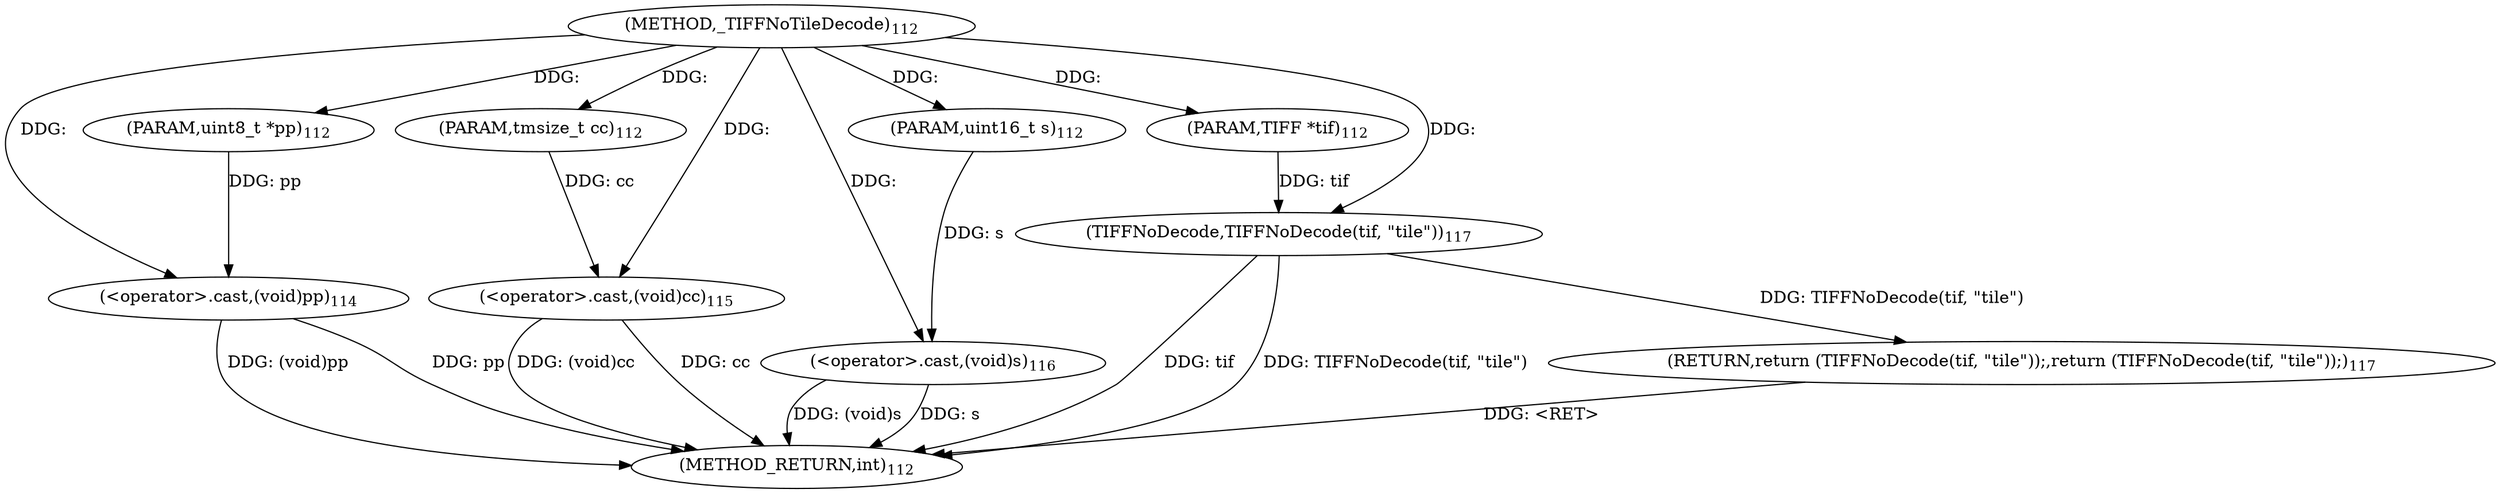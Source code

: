 digraph "_TIFFNoTileDecode" {  
"1871" [label = <(METHOD,_TIFFNoTileDecode)<SUB>112</SUB>> ]
"1890" [label = <(METHOD_RETURN,int)<SUB>112</SUB>> ]
"1872" [label = <(PARAM,TIFF *tif)<SUB>112</SUB>> ]
"1873" [label = <(PARAM,uint8_t *pp)<SUB>112</SUB>> ]
"1874" [label = <(PARAM,tmsize_t cc)<SUB>112</SUB>> ]
"1875" [label = <(PARAM,uint16_t s)<SUB>112</SUB>> ]
"1877" [label = <(&lt;operator&gt;.cast,(void)pp)<SUB>114</SUB>> ]
"1880" [label = <(&lt;operator&gt;.cast,(void)cc)<SUB>115</SUB>> ]
"1883" [label = <(&lt;operator&gt;.cast,(void)s)<SUB>116</SUB>> ]
"1886" [label = <(RETURN,return (TIFFNoDecode(tif, &quot;tile&quot;));,return (TIFFNoDecode(tif, &quot;tile&quot;));)<SUB>117</SUB>> ]
"1887" [label = <(TIFFNoDecode,TIFFNoDecode(tif, &quot;tile&quot;))<SUB>117</SUB>> ]
  "1886" -> "1890"  [ label = "DDG: &lt;RET&gt;"] 
  "1877" -> "1890"  [ label = "DDG: pp"] 
  "1877" -> "1890"  [ label = "DDG: (void)pp"] 
  "1880" -> "1890"  [ label = "DDG: cc"] 
  "1880" -> "1890"  [ label = "DDG: (void)cc"] 
  "1883" -> "1890"  [ label = "DDG: s"] 
  "1883" -> "1890"  [ label = "DDG: (void)s"] 
  "1887" -> "1890"  [ label = "DDG: tif"] 
  "1887" -> "1890"  [ label = "DDG: TIFFNoDecode(tif, &quot;tile&quot;)"] 
  "1871" -> "1872"  [ label = "DDG: "] 
  "1871" -> "1873"  [ label = "DDG: "] 
  "1871" -> "1874"  [ label = "DDG: "] 
  "1871" -> "1875"  [ label = "DDG: "] 
  "1873" -> "1877"  [ label = "DDG: pp"] 
  "1871" -> "1877"  [ label = "DDG: "] 
  "1874" -> "1880"  [ label = "DDG: cc"] 
  "1871" -> "1880"  [ label = "DDG: "] 
  "1875" -> "1883"  [ label = "DDG: s"] 
  "1871" -> "1883"  [ label = "DDG: "] 
  "1887" -> "1886"  [ label = "DDG: TIFFNoDecode(tif, &quot;tile&quot;)"] 
  "1872" -> "1887"  [ label = "DDG: tif"] 
  "1871" -> "1887"  [ label = "DDG: "] 
}
